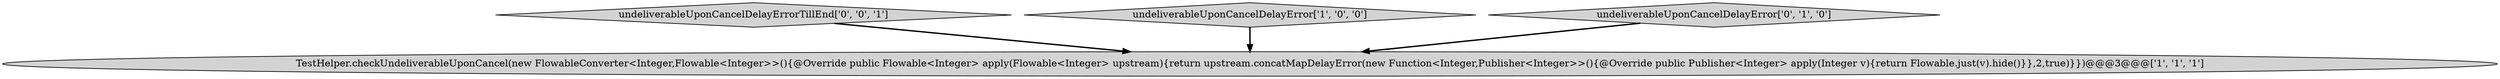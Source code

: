 digraph {
3 [style = filled, label = "undeliverableUponCancelDelayErrorTillEnd['0', '0', '1']", fillcolor = lightgray, shape = diamond image = "AAA0AAABBB3BBB"];
0 [style = filled, label = "undeliverableUponCancelDelayError['1', '0', '0']", fillcolor = lightgray, shape = diamond image = "AAA0AAABBB1BBB"];
2 [style = filled, label = "undeliverableUponCancelDelayError['0', '1', '0']", fillcolor = lightgray, shape = diamond image = "AAA0AAABBB2BBB"];
1 [style = filled, label = "TestHelper.checkUndeliverableUponCancel(new FlowableConverter<Integer,Flowable<Integer>>(){@Override public Flowable<Integer> apply(Flowable<Integer> upstream){return upstream.concatMapDelayError(new Function<Integer,Publisher<Integer>>(){@Override public Publisher<Integer> apply(Integer v){return Flowable.just(v).hide()}},2,true)}})@@@3@@@['1', '1', '1']", fillcolor = lightgray, shape = ellipse image = "AAA0AAABBB1BBB"];
3->1 [style = bold, label=""];
2->1 [style = bold, label=""];
0->1 [style = bold, label=""];
}
